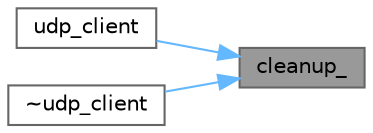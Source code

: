 digraph "cleanup_"
{
 // LATEX_PDF_SIZE
  bgcolor="transparent";
  edge [fontname=Helvetica,fontsize=10,labelfontname=Helvetica,labelfontsize=10];
  node [fontname=Helvetica,fontsize=10,shape=box,height=0.2,width=0.4];
  rankdir="RL";
  Node1 [id="Node000001",label="cleanup_",height=0.2,width=0.4,color="gray40", fillcolor="grey60", style="filled", fontcolor="black",tooltip=" "];
  Node1 -> Node2 [id="edge1_Node000001_Node000002",dir="back",color="steelblue1",style="solid",tooltip=" "];
  Node2 [id="Node000002",label="udp_client",height=0.2,width=0.4,color="grey40", fillcolor="white", style="filled",URL="$classspdlog_1_1details_1_1udp__client.html#a58f8762ba1c1e453fb73b110b69b8f1f",tooltip=" "];
  Node1 -> Node3 [id="edge2_Node000001_Node000003",dir="back",color="steelblue1",style="solid",tooltip=" "];
  Node3 [id="Node000003",label="~udp_client",height=0.2,width=0.4,color="grey40", fillcolor="white", style="filled",URL="$classspdlog_1_1details_1_1udp__client.html#ac3e39a848601e38f7e0b827c50b2fe5e",tooltip=" "];
}
